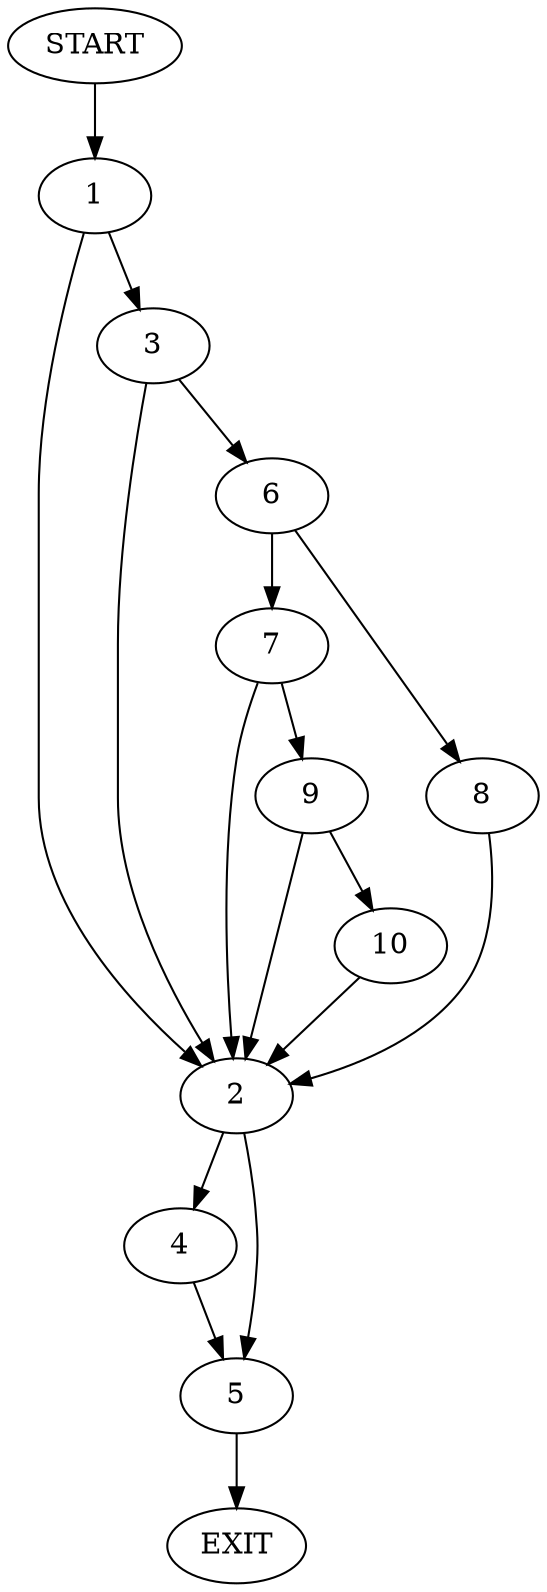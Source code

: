 digraph {
0 [label="START"];
1;
2;
3;
4;
5;
6;
7;
8;
9;
10;
11 [label="EXIT"];
0 -> 1;
1 -> 2;
1 -> 3;
2 -> 4;
2 -> 5;
3 -> 6;
3 -> 2;
6 -> 7;
6 -> 8;
8 -> 2;
7 -> 2;
7 -> 9;
9 -> 2;
9 -> 10;
10 -> 2;
5 -> 11;
4 -> 5;
}